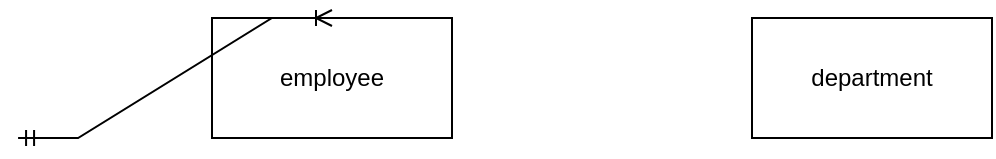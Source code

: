 <mxfile version="22.1.21" type="github">
  <diagram id="R2lEEEUBdFMjLlhIrx00" name="Page-1">
    <mxGraphModel dx="954" dy="550" grid="1" gridSize="10" guides="1" tooltips="1" connect="1" arrows="1" fold="1" page="1" pageScale="1" pageWidth="850" pageHeight="1100" math="0" shadow="0" extFonts="Permanent Marker^https://fonts.googleapis.com/css?family=Permanent+Marker">
      <root>
        <mxCell id="0" />
        <mxCell id="1" parent="0" />
        <mxCell id="p6_36A1Sb_aL8uz1Wc_A-1" value="employee" style="rounded=0;whiteSpace=wrap;html=1;" vertex="1" parent="1">
          <mxGeometry x="210" y="140" width="120" height="60" as="geometry" />
        </mxCell>
        <mxCell id="p6_36A1Sb_aL8uz1Wc_A-2" value="department" style="rounded=0;whiteSpace=wrap;html=1;" vertex="1" parent="1">
          <mxGeometry x="480" y="140" width="120" height="60" as="geometry" />
        </mxCell>
        <mxCell id="p6_36A1Sb_aL8uz1Wc_A-6" value="" style="edgeStyle=entityRelationEdgeStyle;fontSize=12;html=1;endArrow=ERoneToMany;startArrow=ERmandOne;rounded=0;exitX=0.442;exitY=1.017;exitDx=0;exitDy=0;exitPerimeter=0;entryX=0.5;entryY=0;entryDx=0;entryDy=0;" edge="1" parent="1" target="p6_36A1Sb_aL8uz1Wc_A-1">
          <mxGeometry width="100" height="100" relative="1" as="geometry">
            <mxPoint x="113.04" y="200.0" as="sourcePoint" />
            <mxPoint x="120" y="138.98" as="targetPoint" />
            <Array as="points">
              <mxPoint x="240" y="288.98" />
              <mxPoint x="160" y="100" />
              <mxPoint x="190" y="178.98" />
              <mxPoint x="250" y="268.98" />
            </Array>
          </mxGeometry>
        </mxCell>
      </root>
    </mxGraphModel>
  </diagram>
</mxfile>
